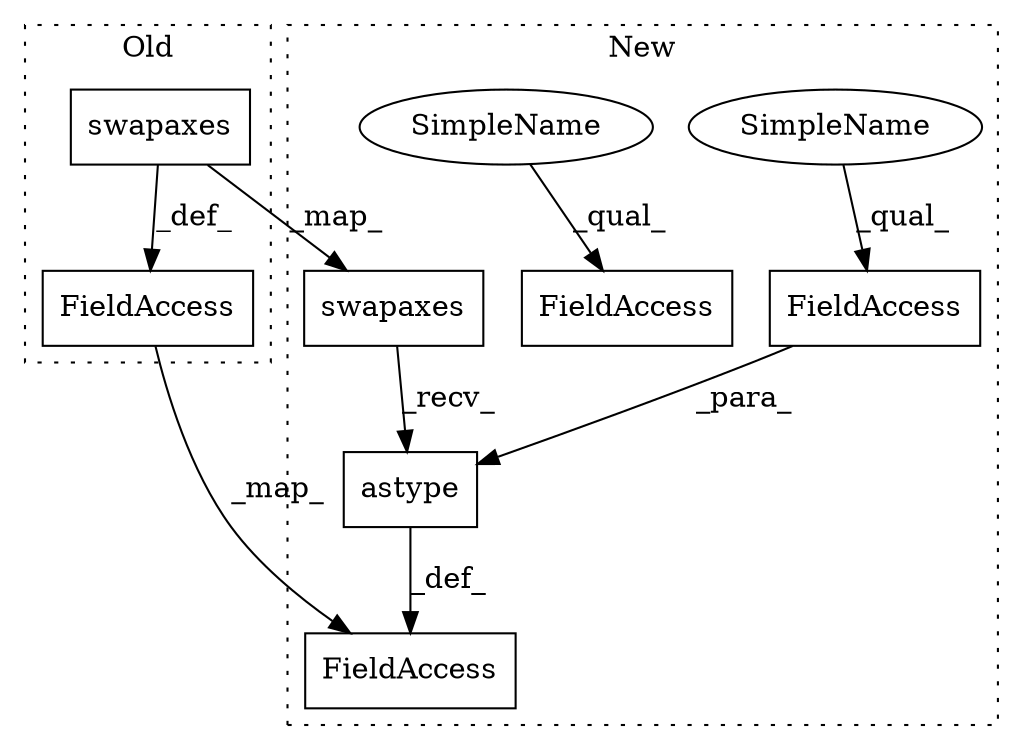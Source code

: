 digraph G {
subgraph cluster0 {
1 [label="swapaxes" a="32" s="1799,1819" l="9,1" shape="box"];
4 [label="FieldAccess" a="22" s="1865" l="11" shape="box"];
label = "Old";
style="dotted";
}
subgraph cluster1 {
2 [label="swapaxes" a="32" s="1799,1819" l="9,1" shape="box"];
3 [label="FieldAccess" a="22" s="1909" l="11" shape="box"];
5 [label="FieldAccess" a="22" s="1828" l="13" shape="box"];
6 [label="FieldAccess" a="22" s="1889" l="13" shape="box"];
7 [label="astype" a="32" s="1821,1841" l="7,1" shape="box"];
8 [label="SimpleName" a="42" s="1828" l="5" shape="ellipse"];
9 [label="SimpleName" a="42" s="1889" l="5" shape="ellipse"];
label = "New";
style="dotted";
}
1 -> 2 [label="_map_"];
1 -> 4 [label="_def_"];
2 -> 7 [label="_recv_"];
4 -> 3 [label="_map_"];
5 -> 7 [label="_para_"];
7 -> 3 [label="_def_"];
8 -> 5 [label="_qual_"];
9 -> 6 [label="_qual_"];
}